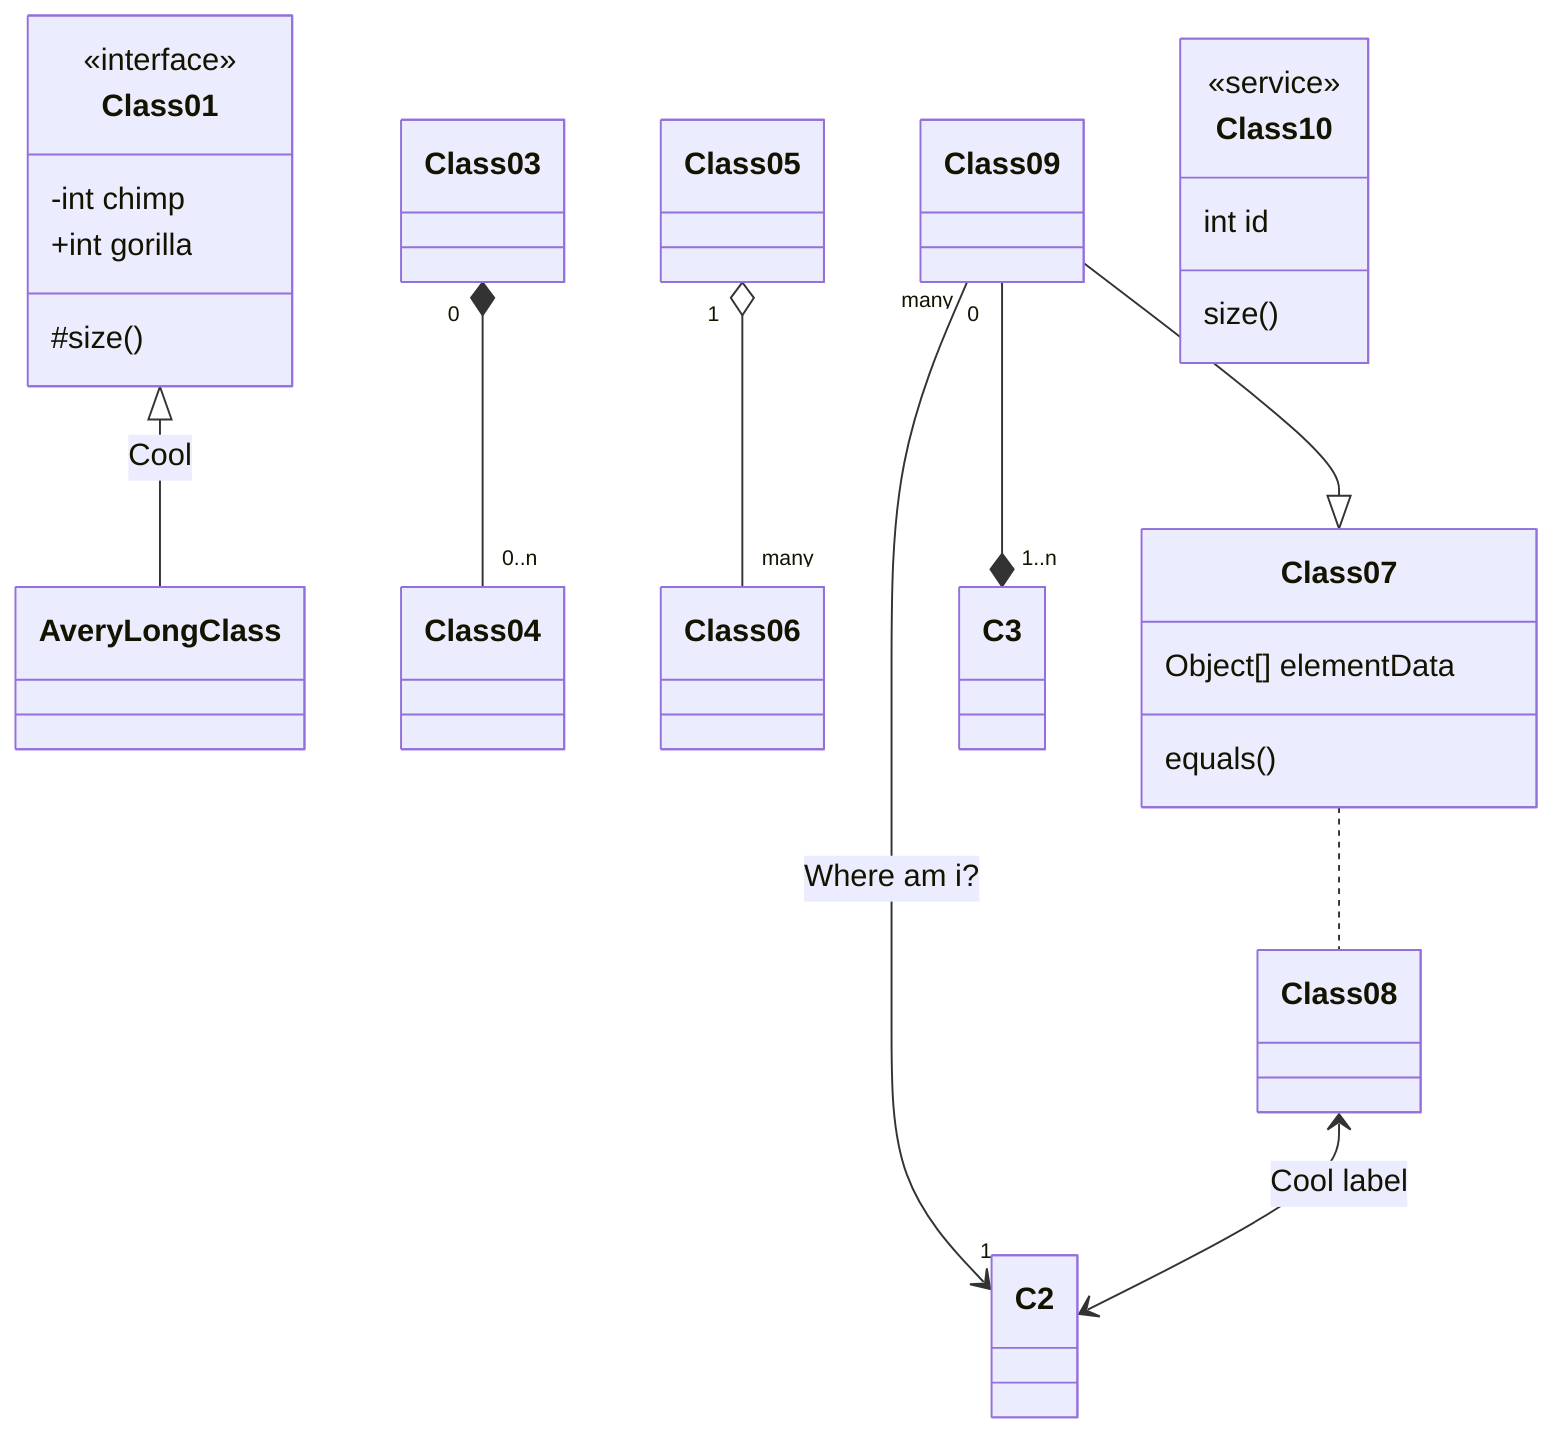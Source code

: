 classDiagram
    Class01 <|-- AveryLongClass : Cool

    <<interface>> Class01
    Class03 "0" *-- "0..n" Class04
    Class05 "1" o-- "many" Class06
    Class07 .. Class08
    Class09 "many" --> "1" C2 : Where am i?
    Class09 "0" --* "1..n" C3
    Class09 --|> Class07
    Class07 : equals()
    Class07 : Object[] elementData
    Class01 : #size()
    Class01 : -int chimp
    Class01 : +int gorilla
    Class08 <--> C2: Cool label
      class Class10 {
      <<service>>
      int id
      size()
      }